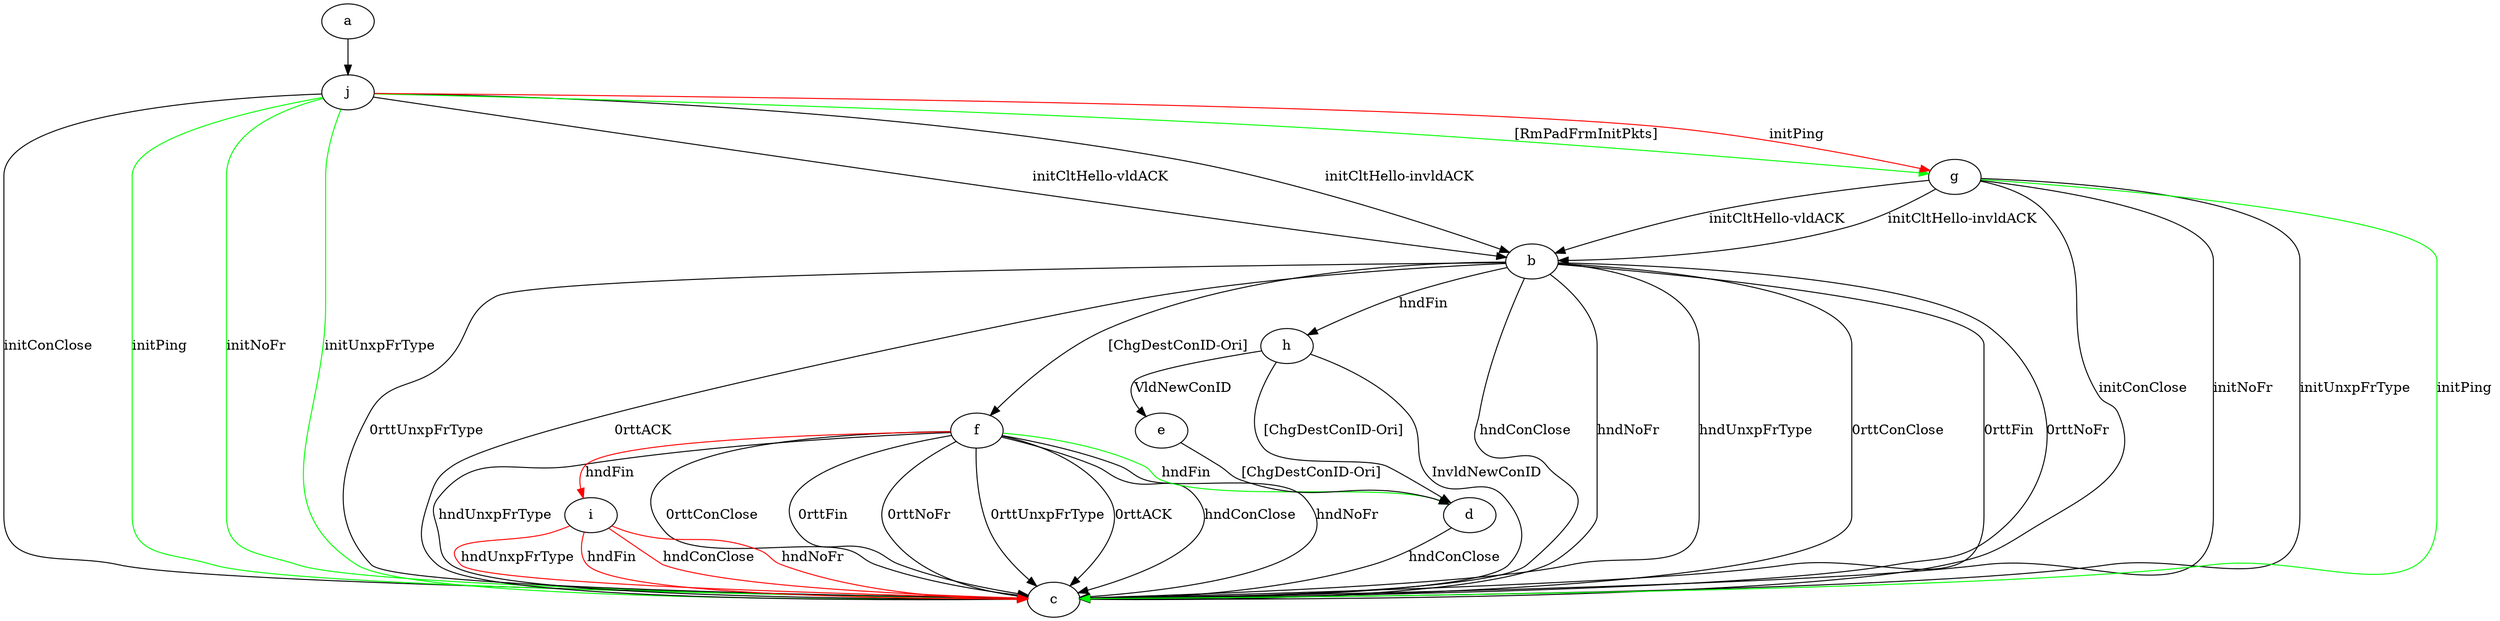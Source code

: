 digraph "" {
	a -> j	[key=0];
	b -> c	[key=0,
		label="hndConClose "];
	b -> c	[key=1,
		label="hndNoFr "];
	b -> c	[key=2,
		label="hndUnxpFrType "];
	b -> c	[key=3,
		label="0rttConClose "];
	b -> c	[key=4,
		label="0rttFin "];
	b -> c	[key=5,
		label="0rttNoFr "];
	b -> c	[key=6,
		label="0rttUnxpFrType "];
	b -> c	[key=7,
		label="0rttACK "];
	b -> f	[key=0,
		label="[ChgDestConID-Ori] "];
	b -> h	[key=0,
		label="hndFin "];
	d -> c	[key=0,
		label="hndConClose "];
	e -> d	[key=0,
		label="[ChgDestConID-Ori] "];
	f -> c	[key=0,
		label="hndConClose "];
	f -> c	[key=1,
		label="hndNoFr "];
	f -> c	[key=2,
		label="hndUnxpFrType "];
	f -> c	[key=3,
		label="0rttConClose "];
	f -> c	[key=4,
		label="0rttFin "];
	f -> c	[key=5,
		label="0rttNoFr "];
	f -> c	[key=6,
		label="0rttUnxpFrType "];
	f -> c	[key=7,
		label="0rttACK "];
	f -> d	[key=0,
		color=green,
		label="hndFin "];
	f -> i	[key=0,
		color=red,
		label="hndFin "];
	g -> b	[key=0,
		label="initCltHello-vldACK "];
	g -> b	[key=1,
		label="initCltHello-invldACK "];
	g -> c	[key=0,
		label="initConClose "];
	g -> c	[key=1,
		label="initNoFr "];
	g -> c	[key=2,
		label="initUnxpFrType "];
	g -> c	[key=3,
		color=green,
		label="initPing "];
	h -> c	[key=0,
		label="InvldNewConID "];
	h -> d	[key=0,
		label="[ChgDestConID-Ori] "];
	h -> e	[key=0,
		label="VldNewConID "];
	i -> c	[key=0,
		color=red,
		label="hndFin "];
	i -> c	[key=1,
		color=red,
		label="hndConClose "];
	i -> c	[key=2,
		color=red,
		label="hndNoFr "];
	i -> c	[key=3,
		color=red,
		label="hndUnxpFrType "];
	j -> b	[key=0,
		label="initCltHello-vldACK "];
	j -> b	[key=1,
		label="initCltHello-invldACK "];
	j -> c	[key=0,
		label="initConClose "];
	j -> c	[key=1,
		color=green,
		label="initPing "];
	j -> c	[key=2,
		color=green,
		label="initNoFr "];
	j -> c	[key=3,
		color=green,
		label="initUnxpFrType "];
	j -> g	[key=0,
		color=green,
		label="[RmPadFrmInitPkts] "];
	j -> g	[key=1,
		color=red,
		label="initPing "];
}
